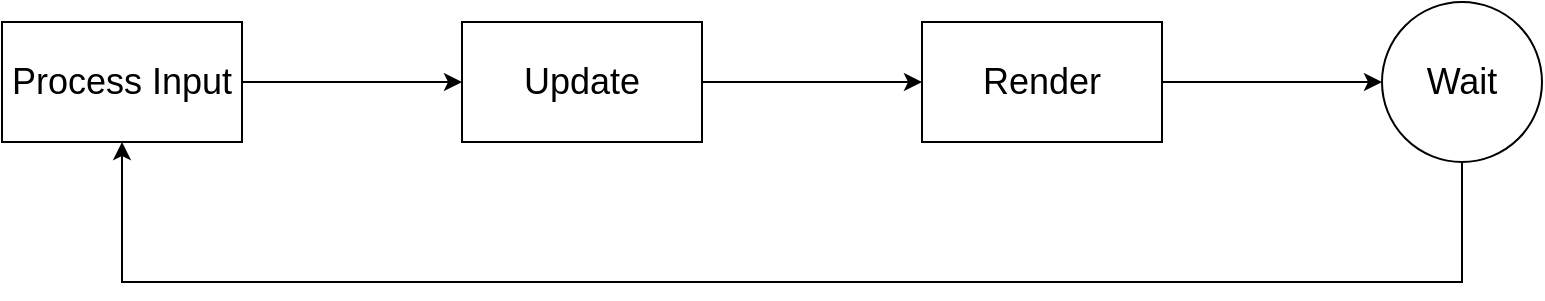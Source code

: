 <mxfile version="21.6.6" type="device" pages="2">
  <diagram name="GameLoop logics" id="K8I0entXAn2vORYXvAi0">
    <mxGraphModel dx="874" dy="478" grid="1" gridSize="10" guides="1" tooltips="1" connect="1" arrows="1" fold="1" page="1" pageScale="1" pageWidth="827" pageHeight="1169" math="0" shadow="0">
      <root>
        <mxCell id="0" />
        <mxCell id="1" parent="0" />
        <mxCell id="D8G0uU2qzAYUSruZkfns-5" style="edgeStyle=orthogonalEdgeStyle;rounded=0;orthogonalLoop=1;jettySize=auto;html=1;entryX=0;entryY=0.5;entryDx=0;entryDy=0;" parent="1" source="D8G0uU2qzAYUSruZkfns-1" target="D8G0uU2qzAYUSruZkfns-2" edge="1">
          <mxGeometry relative="1" as="geometry" />
        </mxCell>
        <mxCell id="D8G0uU2qzAYUSruZkfns-1" value="&lt;font style=&quot;font-size: 18px;&quot;&gt;Process Input&lt;/font&gt;" style="rounded=0;whiteSpace=wrap;html=1;" parent="1" vertex="1">
          <mxGeometry x="40" y="270" width="120" height="60" as="geometry" />
        </mxCell>
        <mxCell id="D8G0uU2qzAYUSruZkfns-6" value="" style="edgeStyle=orthogonalEdgeStyle;rounded=0;orthogonalLoop=1;jettySize=auto;html=1;" parent="1" source="D8G0uU2qzAYUSruZkfns-2" target="D8G0uU2qzAYUSruZkfns-3" edge="1">
          <mxGeometry relative="1" as="geometry" />
        </mxCell>
        <mxCell id="D8G0uU2qzAYUSruZkfns-2" value="&lt;font style=&quot;font-size: 18px;&quot;&gt;Update&lt;/font&gt;" style="rounded=0;whiteSpace=wrap;html=1;" parent="1" vertex="1">
          <mxGeometry x="270" y="270" width="120" height="60" as="geometry" />
        </mxCell>
        <mxCell id="D8G0uU2qzAYUSruZkfns-7" value="" style="edgeStyle=orthogonalEdgeStyle;rounded=0;orthogonalLoop=1;jettySize=auto;html=1;" parent="1" source="D8G0uU2qzAYUSruZkfns-3" target="D8G0uU2qzAYUSruZkfns-4" edge="1">
          <mxGeometry relative="1" as="geometry" />
        </mxCell>
        <mxCell id="D8G0uU2qzAYUSruZkfns-3" value="&lt;font style=&quot;font-size: 18px;&quot;&gt;Render&lt;/font&gt;" style="rounded=0;whiteSpace=wrap;html=1;" parent="1" vertex="1">
          <mxGeometry x="500" y="270" width="120" height="60" as="geometry" />
        </mxCell>
        <mxCell id="D8G0uU2qzAYUSruZkfns-8" style="edgeStyle=orthogonalEdgeStyle;rounded=0;orthogonalLoop=1;jettySize=auto;html=1;entryX=0.5;entryY=1;entryDx=0;entryDy=0;" parent="1" source="D8G0uU2qzAYUSruZkfns-4" target="D8G0uU2qzAYUSruZkfns-1" edge="1">
          <mxGeometry relative="1" as="geometry">
            <Array as="points">
              <mxPoint x="770" y="400" />
              <mxPoint x="100" y="400" />
            </Array>
          </mxGeometry>
        </mxCell>
        <mxCell id="D8G0uU2qzAYUSruZkfns-4" value="&lt;font style=&quot;font-size: 18px;&quot;&gt;Wait&lt;/font&gt;" style="ellipse;whiteSpace=wrap;html=1;" parent="1" vertex="1">
          <mxGeometry x="730" y="260" width="80" height="80" as="geometry" />
        </mxCell>
      </root>
    </mxGraphModel>
  </diagram>
  <diagram id="ECH3pPtd6QQJtXg-LJKk" name="Struttura Progetto">
    <mxGraphModel dx="1434" dy="790" grid="1" gridSize="10" guides="1" tooltips="1" connect="1" arrows="1" fold="1" page="1" pageScale="1" pageWidth="827" pageHeight="1169" math="0" shadow="0">
      <root>
        <mxCell id="0" />
        <mxCell id="1" parent="0" />
        <mxCell id="XwFnVzIdtrBbaCS237fY-1" value="RootModel" style="swimlane;fontStyle=1;align=center;verticalAlign=top;childLayout=stackLayout;horizontal=1;startSize=26;horizontalStack=0;resizeParent=1;resizeParentMax=0;resizeLast=0;collapsible=1;marginBottom=0;whiteSpace=wrap;html=1;" vertex="1" parent="1">
          <mxGeometry x="40" y="40" width="280" height="140" as="geometry" />
        </mxCell>
        <mxCell id="XwFnVzIdtrBbaCS237fY-2" value="gameModel: GameModel&lt;br&gt;connectedViews: Array" style="text;strokeColor=none;fillColor=none;align=left;verticalAlign=top;spacingLeft=4;spacingRight=4;overflow=hidden;rotatable=0;points=[[0,0.5],[1,0.5]];portConstraint=eastwest;whiteSpace=wrap;html=1;" vertex="1" parent="XwFnVzIdtrBbaCS237fY-1">
          <mxGeometry y="26" width="280" height="44" as="geometry" />
        </mxCell>
        <mxCell id="XwFnVzIdtrBbaCS237fY-3" value="" style="line;strokeWidth=1;fillColor=none;align=left;verticalAlign=middle;spacingTop=-1;spacingLeft=3;spacingRight=3;rotatable=0;labelPosition=right;points=[];portConstraint=eastwest;strokeColor=inherit;" vertex="1" parent="XwFnVzIdtrBbaCS237fY-1">
          <mxGeometry y="70" width="280" height="8" as="geometry" />
        </mxCell>
        <mxCell id="XwFnVzIdtrBbaCS237fY-4" value="viewJoin(viewId) -&amp;gt; se prima crea game model&lt;br&gt;viewDrop(viewId) -&amp;gt; se ultima distrugge sessione&lt;br&gt;destroyGameModel()" style="text;strokeColor=none;fillColor=none;align=left;verticalAlign=top;spacingLeft=4;spacingRight=4;overflow=hidden;rotatable=0;points=[[0,0.5],[1,0.5]];portConstraint=eastwest;whiteSpace=wrap;html=1;" vertex="1" parent="XwFnVzIdtrBbaCS237fY-1">
          <mxGeometry y="78" width="280" height="62" as="geometry" />
        </mxCell>
        <mxCell id="XwFnVzIdtrBbaCS237fY-5" value="GameModel" style="swimlane;fontStyle=1;align=center;verticalAlign=top;childLayout=stackLayout;horizontal=1;startSize=26;horizontalStack=0;resizeParent=1;resizeParentMax=0;resizeLast=0;collapsible=1;marginBottom=0;whiteSpace=wrap;html=1;" vertex="1" parent="1">
          <mxGeometry x="55" y="290" width="250" height="140" as="geometry" />
        </mxCell>
        <mxCell id="XwFnVzIdtrBbaCS237fY-6" value="players {viewId, isConnected, lifePoints }&lt;br&gt;turnModel: TurnModel" style="text;strokeColor=none;fillColor=none;align=left;verticalAlign=top;spacingLeft=4;spacingRight=4;overflow=hidden;rotatable=0;points=[[0,0.5],[1,0.5]];portConstraint=eastwest;whiteSpace=wrap;html=1;" vertex="1" parent="XwFnVzIdtrBbaCS237fY-5">
          <mxGeometry y="26" width="250" height="44" as="geometry" />
        </mxCell>
        <mxCell id="XwFnVzIdtrBbaCS237fY-7" value="" style="line;strokeWidth=1;fillColor=none;align=left;verticalAlign=middle;spacingTop=-1;spacingLeft=3;spacingRight=3;rotatable=0;labelPosition=right;points=[];portConstraint=eastwest;strokeColor=inherit;" vertex="1" parent="XwFnVzIdtrBbaCS237fY-5">
          <mxGeometry y="70" width="250" height="8" as="geometry" />
        </mxCell>
        <mxCell id="XwFnVzIdtrBbaCS237fY-8" value="join(viewId) -&amp;gt; definisce p1 e p2&lt;br&gt;left(viewId) -&amp;gt; attiva il selfDestroy&lt;br&gt;selfDestroy() -&amp;gt; chiama destroyGameModel" style="text;strokeColor=none;fillColor=none;align=left;verticalAlign=top;spacingLeft=4;spacingRight=4;overflow=hidden;rotatable=0;points=[[0,0.5],[1,0.5]];portConstraint=eastwest;whiteSpace=wrap;html=1;" vertex="1" parent="XwFnVzIdtrBbaCS237fY-5">
          <mxGeometry y="78" width="250" height="62" as="geometry" />
        </mxCell>
        <mxCell id="XwFnVzIdtrBbaCS237fY-9" value="TurnModel" style="swimlane;fontStyle=1;align=center;verticalAlign=top;childLayout=stackLayout;horizontal=1;startSize=26;horizontalStack=0;resizeParent=1;resizeParentMax=0;resizeLast=0;collapsible=1;marginBottom=0;whiteSpace=wrap;html=1;" vertex="1" parent="1">
          <mxGeometry x="260" y="494.5" width="190" height="90" as="geometry" />
        </mxCell>
        <mxCell id="XwFnVzIdtrBbaCS237fY-10" value="turn: Turn" style="text;strokeColor=none;fillColor=none;align=left;verticalAlign=top;spacingLeft=4;spacingRight=4;overflow=hidden;rotatable=0;points=[[0,0.5],[1,0.5]];portConstraint=eastwest;whiteSpace=wrap;html=1;" vertex="1" parent="XwFnVzIdtrBbaCS237fY-9">
          <mxGeometry y="26" width="190" height="24" as="geometry" />
        </mxCell>
        <mxCell id="XwFnVzIdtrBbaCS237fY-11" value="" style="line;strokeWidth=1;fillColor=none;align=left;verticalAlign=middle;spacingTop=-1;spacingLeft=3;spacingRight=3;rotatable=0;labelPosition=right;points=[];portConstraint=eastwest;strokeColor=inherit;" vertex="1" parent="XwFnVzIdtrBbaCS237fY-9">
          <mxGeometry y="50" width="190" height="8" as="geometry" />
        </mxCell>
        <mxCell id="XwFnVzIdtrBbaCS237fY-12" value="nextPhase()" style="text;strokeColor=none;fillColor=none;align=left;verticalAlign=top;spacingLeft=4;spacingRight=4;overflow=hidden;rotatable=0;points=[[0,0.5],[1,0.5]];portConstraint=eastwest;whiteSpace=wrap;html=1;" vertex="1" parent="XwFnVzIdtrBbaCS237fY-9">
          <mxGeometry y="58" width="190" height="32" as="geometry" />
        </mxCell>
        <mxCell id="XwFnVzIdtrBbaCS237fY-13" value="LifePointsModel" style="swimlane;fontStyle=1;align=center;verticalAlign=top;childLayout=stackLayout;horizontal=1;startSize=26;horizontalStack=0;resizeParent=1;resizeParentMax=0;resizeLast=0;collapsible=1;marginBottom=0;whiteSpace=wrap;html=1;" vertex="1" parent="1">
          <mxGeometry y="495" width="190" height="100" as="geometry" />
        </mxCell>
        <mxCell id="XwFnVzIdtrBbaCS237fY-14" value="lifePoints: LifePoints" style="text;strokeColor=none;fillColor=none;align=left;verticalAlign=top;spacingLeft=4;spacingRight=4;overflow=hidden;rotatable=0;points=[[0,0.5],[1,0.5]];portConstraint=eastwest;whiteSpace=wrap;html=1;" vertex="1" parent="XwFnVzIdtrBbaCS237fY-13">
          <mxGeometry y="26" width="190" height="24" as="geometry" />
        </mxCell>
        <mxCell id="XwFnVzIdtrBbaCS237fY-15" value="" style="line;strokeWidth=1;fillColor=none;align=left;verticalAlign=middle;spacingTop=-1;spacingLeft=3;spacingRight=3;rotatable=0;labelPosition=right;points=[];portConstraint=eastwest;strokeColor=inherit;" vertex="1" parent="XwFnVzIdtrBbaCS237fY-13">
          <mxGeometry y="50" width="190" height="8" as="geometry" />
        </mxCell>
        <mxCell id="XwFnVzIdtrBbaCS237fY-16" value="heal(amount)&lt;br&gt;damage(amount)" style="text;strokeColor=none;fillColor=none;align=left;verticalAlign=top;spacingLeft=4;spacingRight=4;overflow=hidden;rotatable=0;points=[[0,0.5],[1,0.5]];portConstraint=eastwest;whiteSpace=wrap;html=1;" vertex="1" parent="XwFnVzIdtrBbaCS237fY-13">
          <mxGeometry y="58" width="190" height="42" as="geometry" />
        </mxCell>
      </root>
    </mxGraphModel>
  </diagram>
</mxfile>
